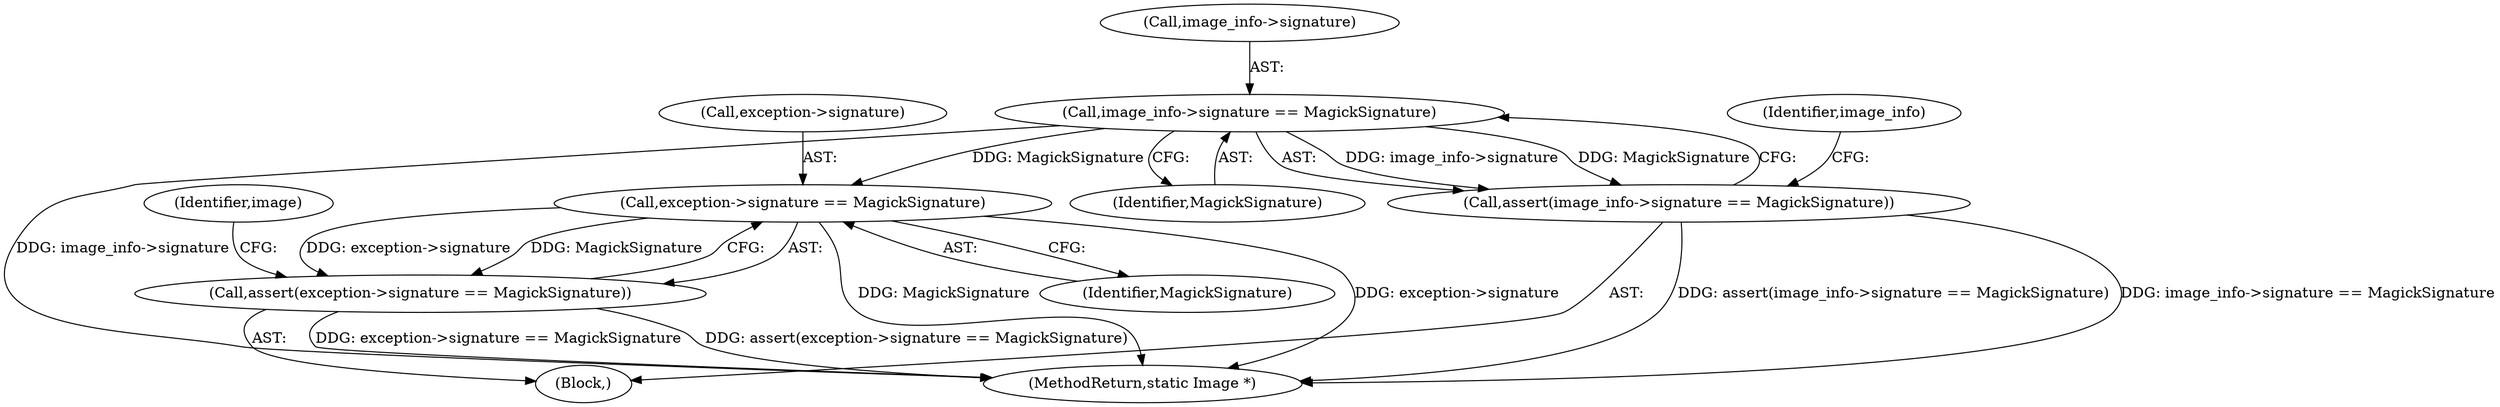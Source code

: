 digraph "0_ImageMagick_6b4aff0f117b978502ee5bcd6e753c17aec5a961@pointer" {
"1000137" [label="(Call,image_info->signature == MagickSignature)"];
"1000136" [label="(Call,assert(image_info->signature == MagickSignature))"];
"1000164" [label="(Call,exception->signature == MagickSignature)"];
"1000163" [label="(Call,assert(exception->signature == MagickSignature))"];
"1000137" [label="(Call,image_info->signature == MagickSignature)"];
"1000136" [label="(Call,assert(image_info->signature == MagickSignature))"];
"1000111" [label="(Block,)"];
"1000164" [label="(Call,exception->signature == MagickSignature)"];
"1000165" [label="(Call,exception->signature)"];
"1001710" [label="(MethodReturn,static Image *)"];
"1000168" [label="(Identifier,MagickSignature)"];
"1000170" [label="(Identifier,image)"];
"1000138" [label="(Call,image_info->signature)"];
"1000145" [label="(Identifier,image_info)"];
"1000141" [label="(Identifier,MagickSignature)"];
"1000163" [label="(Call,assert(exception->signature == MagickSignature))"];
"1000137" -> "1000136"  [label="AST: "];
"1000137" -> "1000141"  [label="CFG: "];
"1000138" -> "1000137"  [label="AST: "];
"1000141" -> "1000137"  [label="AST: "];
"1000136" -> "1000137"  [label="CFG: "];
"1000137" -> "1001710"  [label="DDG: image_info->signature"];
"1000137" -> "1000136"  [label="DDG: image_info->signature"];
"1000137" -> "1000136"  [label="DDG: MagickSignature"];
"1000137" -> "1000164"  [label="DDG: MagickSignature"];
"1000136" -> "1000111"  [label="AST: "];
"1000145" -> "1000136"  [label="CFG: "];
"1000136" -> "1001710"  [label="DDG: assert(image_info->signature == MagickSignature)"];
"1000136" -> "1001710"  [label="DDG: image_info->signature == MagickSignature"];
"1000164" -> "1000163"  [label="AST: "];
"1000164" -> "1000168"  [label="CFG: "];
"1000165" -> "1000164"  [label="AST: "];
"1000168" -> "1000164"  [label="AST: "];
"1000163" -> "1000164"  [label="CFG: "];
"1000164" -> "1001710"  [label="DDG: MagickSignature"];
"1000164" -> "1001710"  [label="DDG: exception->signature"];
"1000164" -> "1000163"  [label="DDG: exception->signature"];
"1000164" -> "1000163"  [label="DDG: MagickSignature"];
"1000163" -> "1000111"  [label="AST: "];
"1000170" -> "1000163"  [label="CFG: "];
"1000163" -> "1001710"  [label="DDG: exception->signature == MagickSignature"];
"1000163" -> "1001710"  [label="DDG: assert(exception->signature == MagickSignature)"];
}
